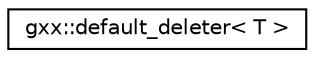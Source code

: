 digraph "Graphical Class Hierarchy"
{
  edge [fontname="Helvetica",fontsize="10",labelfontname="Helvetica",labelfontsize="10"];
  node [fontname="Helvetica",fontsize="10",shape=record];
  rankdir="LR";
  Node1 [label="gxx::default_deleter\< T \>",height=0.2,width=0.4,color="black", fillcolor="white", style="filled",URL="$classgxx_1_1default__deleter.html"];
}
